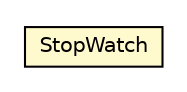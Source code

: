 #!/usr/local/bin/dot
#
# Class diagram 
# Generated by UMLGraph version 5.2 (http://www.umlgraph.org/)
#

digraph G {
	edge [fontname="Helvetica",fontsize=10,labelfontname="Helvetica",labelfontsize=10];
	node [fontname="Helvetica",fontsize=10,shape=plaintext];
	nodesep=0.25;
	ranksep=0.5;
	// com.isnotworking.recfwk.util.StopWatch
	c499 [label=<<table title="com.isnotworking.recfwk.util.StopWatch" border="0" cellborder="1" cellspacing="0" cellpadding="2" port="p" bgcolor="lemonChiffon" href="./StopWatch.html">
		<tr><td><table border="0" cellspacing="0" cellpadding="1">
<tr><td align="center" balign="center"> StopWatch </td></tr>
		</table></td></tr>
		</table>>, fontname="Helvetica", fontcolor="black", fontsize=10.0];
}

